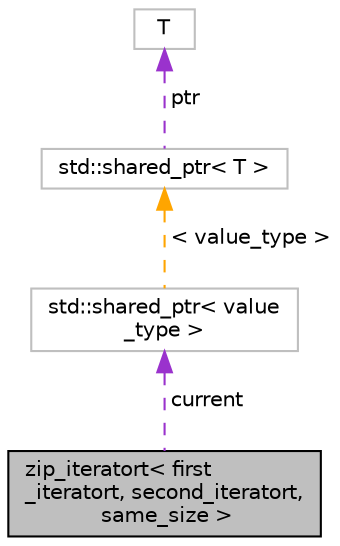 digraph "zip_iteratort&lt; first_iteratort, second_iteratort, same_size &gt;"
{
 // LATEX_PDF_SIZE
  bgcolor="transparent";
  edge [fontname="Helvetica",fontsize="10",labelfontname="Helvetica",labelfontsize="10"];
  node [fontname="Helvetica",fontsize="10",shape=record];
  Node1 [label="zip_iteratort\< first\l_iteratort, second_iteratort,\l same_size \>",height=0.2,width=0.4,color="black", fillcolor="grey75", style="filled", fontcolor="black",tooltip="Zip two ranges to make a range of pairs."];
  Node2 -> Node1 [dir="back",color="darkorchid3",fontsize="10",style="dashed",label=" current" ,fontname="Helvetica"];
  Node2 [label="std::shared_ptr\< value\l_type \>",height=0.2,width=0.4,color="grey75",tooltip=" "];
  Node3 -> Node2 [dir="back",color="orange",fontsize="10",style="dashed",label=" \< value_type \>" ,fontname="Helvetica"];
  Node3 [label="std::shared_ptr\< T \>",height=0.2,width=0.4,color="grey75",tooltip="STL class."];
  Node4 -> Node3 [dir="back",color="darkorchid3",fontsize="10",style="dashed",label=" ptr" ,fontname="Helvetica"];
  Node4 [label="T",height=0.2,width=0.4,color="grey75",tooltip=" "];
}
